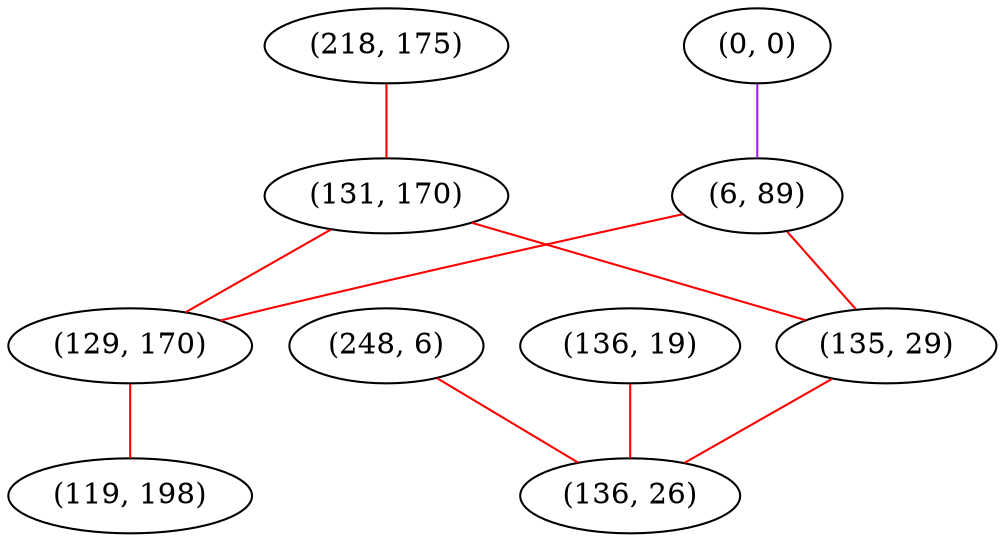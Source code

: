 graph "" {
"(218, 175)";
"(0, 0)";
"(248, 6)";
"(131, 170)";
"(136, 19)";
"(6, 89)";
"(129, 170)";
"(119, 198)";
"(135, 29)";
"(136, 26)";
"(218, 175)" -- "(131, 170)"  [color=red, key=0, weight=1];
"(0, 0)" -- "(6, 89)"  [color=purple, key=0, weight=4];
"(248, 6)" -- "(136, 26)"  [color=red, key=0, weight=1];
"(131, 170)" -- "(129, 170)"  [color=red, key=0, weight=1];
"(131, 170)" -- "(135, 29)"  [color=red, key=0, weight=1];
"(136, 19)" -- "(136, 26)"  [color=red, key=0, weight=1];
"(6, 89)" -- "(129, 170)"  [color=red, key=0, weight=1];
"(6, 89)" -- "(135, 29)"  [color=red, key=0, weight=1];
"(129, 170)" -- "(119, 198)"  [color=red, key=0, weight=1];
"(135, 29)" -- "(136, 26)"  [color=red, key=0, weight=1];
}
